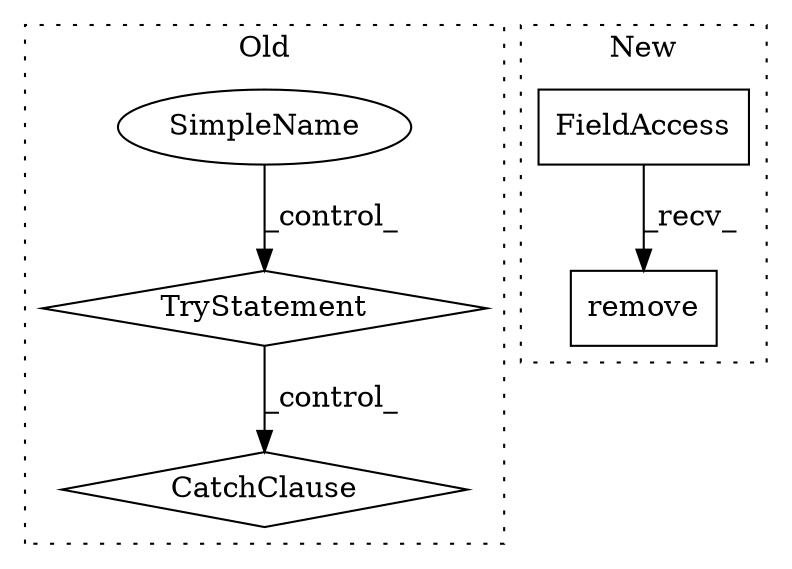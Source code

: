 digraph G {
subgraph cluster0 {
1 [label="CatchClause" a="12" s="4453,4496" l="19,2" shape="diamond"];
3 [label="TryStatement" a="54" s="4231" l="4" shape="diamond"];
5 [label="SimpleName" a="42" s="" l="" shape="ellipse"];
label = "Old";
style="dotted";
}
subgraph cluster1 {
2 [label="remove" a="32" s="6124,6133" l="7,1" shape="box"];
4 [label="FieldAccess" a="22" s="6109" l="14" shape="box"];
label = "New";
style="dotted";
}
3 -> 1 [label="_control_"];
4 -> 2 [label="_recv_"];
5 -> 3 [label="_control_"];
}